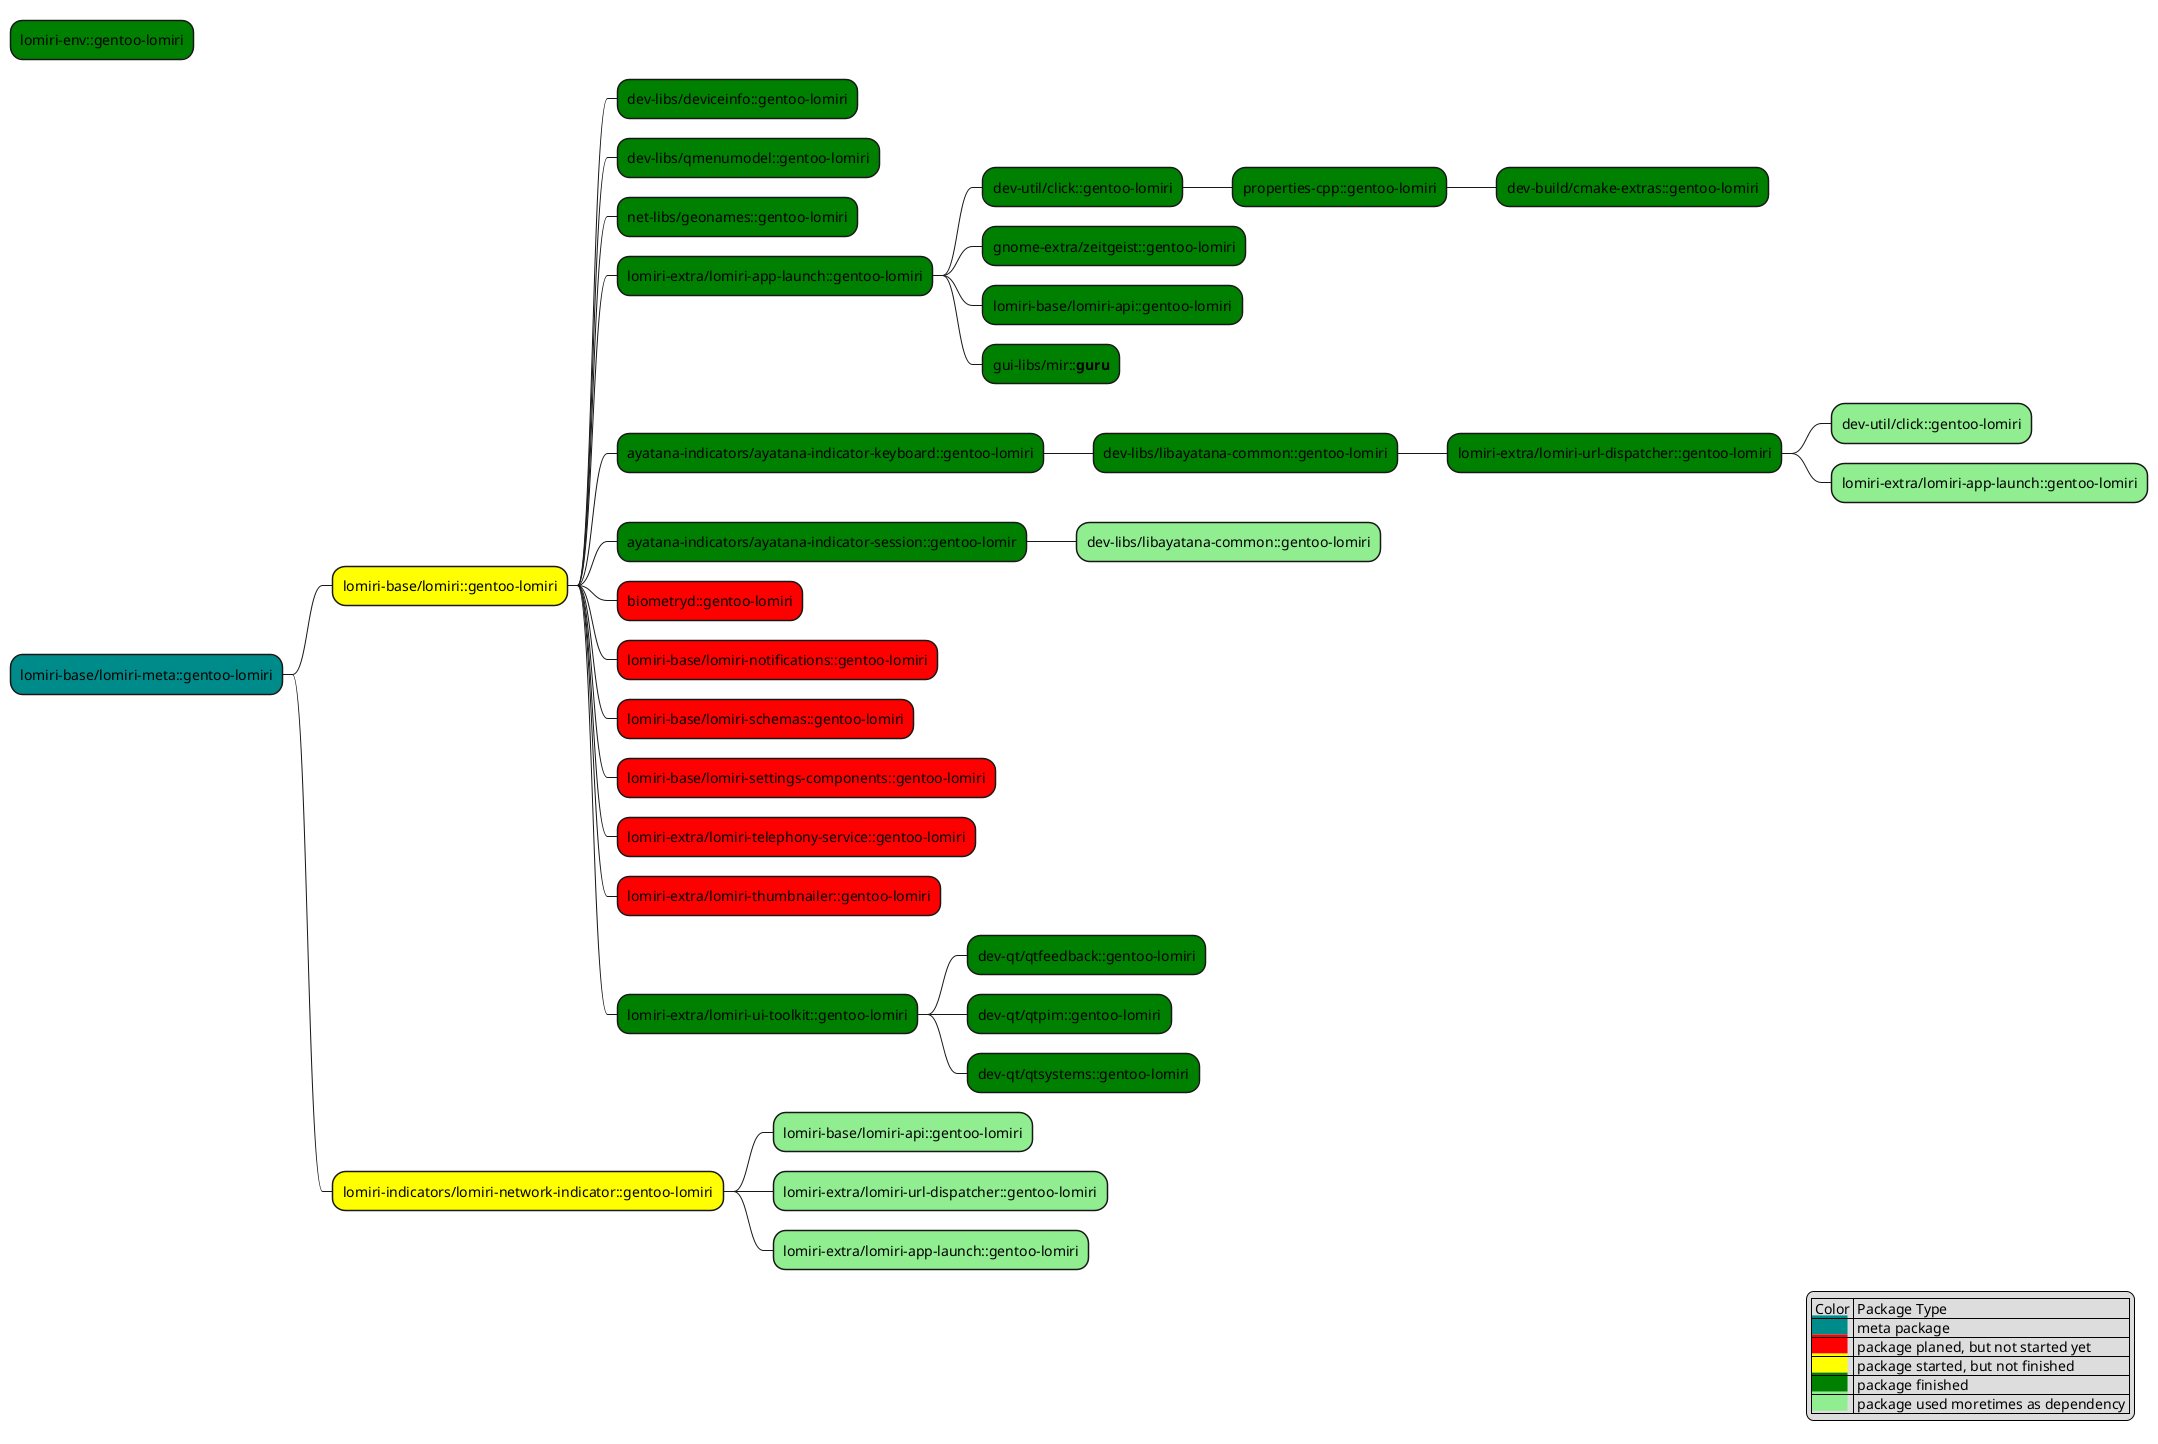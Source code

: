 @startmindmap package dependencies
legend right
    | Color | Package Type |
    |<back:DarkCyan>          </back>| meta package|
    |<back:red>          </back>| package planed, but not started yet|
    |<back:yellow>          </back>| package started, but not finished|
    |<back:green>          </back>| package finished|
    |<back:lightgreen>          </back>| package used moretimes as dependency |
endlegend

*[#green] lomiri-env::gentoo-lomiri
*[#DarkCyan] lomiri-base/lomiri-meta::gentoo-lomiri
  *[#yellow] lomiri-base/lomiri::gentoo-lomiri
    *[#green] dev-libs/deviceinfo::gentoo-lomiri
    *[#green] dev-libs/qmenumodel::gentoo-lomiri
    *[#green] net-libs/geonames::gentoo-lomiri
    *[#green] lomiri-extra/lomiri-app-launch::gentoo-lomiri
      *[#green] dev-util/click::gentoo-lomiri
        *[#green] properties-cpp::gentoo-lomiri
          *[#green] dev-build/cmake-extras::gentoo-lomiri
      *[#green] gnome-extra/zeitgeist::gentoo-lomiri
      *[#green] lomiri-base/lomiri-api::gentoo-lomiri
      *[#green] gui-libs/mir::**guru**
    *[#green] ayatana-indicators/ayatana-indicator-keyboard::gentoo-lomiri
      *[#green] dev-libs/libayatana-common::gentoo-lomiri
        *[#green] lomiri-extra/lomiri-url-dispatcher::gentoo-lomiri
          *[#lightgreen] dev-util/click::gentoo-lomiri
          *[#lightgreen] lomiri-extra/lomiri-app-launch::gentoo-lomiri
    *[#green] ayatana-indicators/ayatana-indicator-session::gentoo-lomir
      *[#lightgreen] dev-libs/libayatana-common::gentoo-lomiri
    *[#red] biometryd::gentoo-lomiri
    *[#red] lomiri-base/lomiri-notifications::gentoo-lomiri
    *[#red] lomiri-base/lomiri-schemas::gentoo-lomiri
    *[#red] lomiri-base/lomiri-settings-components::gentoo-lomiri
    *[#red] lomiri-extra/lomiri-telephony-service::gentoo-lomiri
    *[#red] lomiri-extra/lomiri-thumbnailer::gentoo-lomiri
    *[#green] lomiri-extra/lomiri-ui-toolkit::gentoo-lomiri
      *[#green] dev-qt/qtfeedback::gentoo-lomiri
      *[#green] dev-qt/qtpim::gentoo-lomiri
      *[#green] dev-qt/qtsystems::gentoo-lomiri
  *[#yellow] lomiri-indicators/lomiri-network-indicator::gentoo-lomiri
    *[#lightgreen] lomiri-base/lomiri-api::gentoo-lomiri
    *[#lightgreen] lomiri-extra/lomiri-url-dispatcher::gentoo-lomiri
    *[#lightgreen] lomiri-extra/lomiri-app-launch::gentoo-lomiri

@endmindmap
